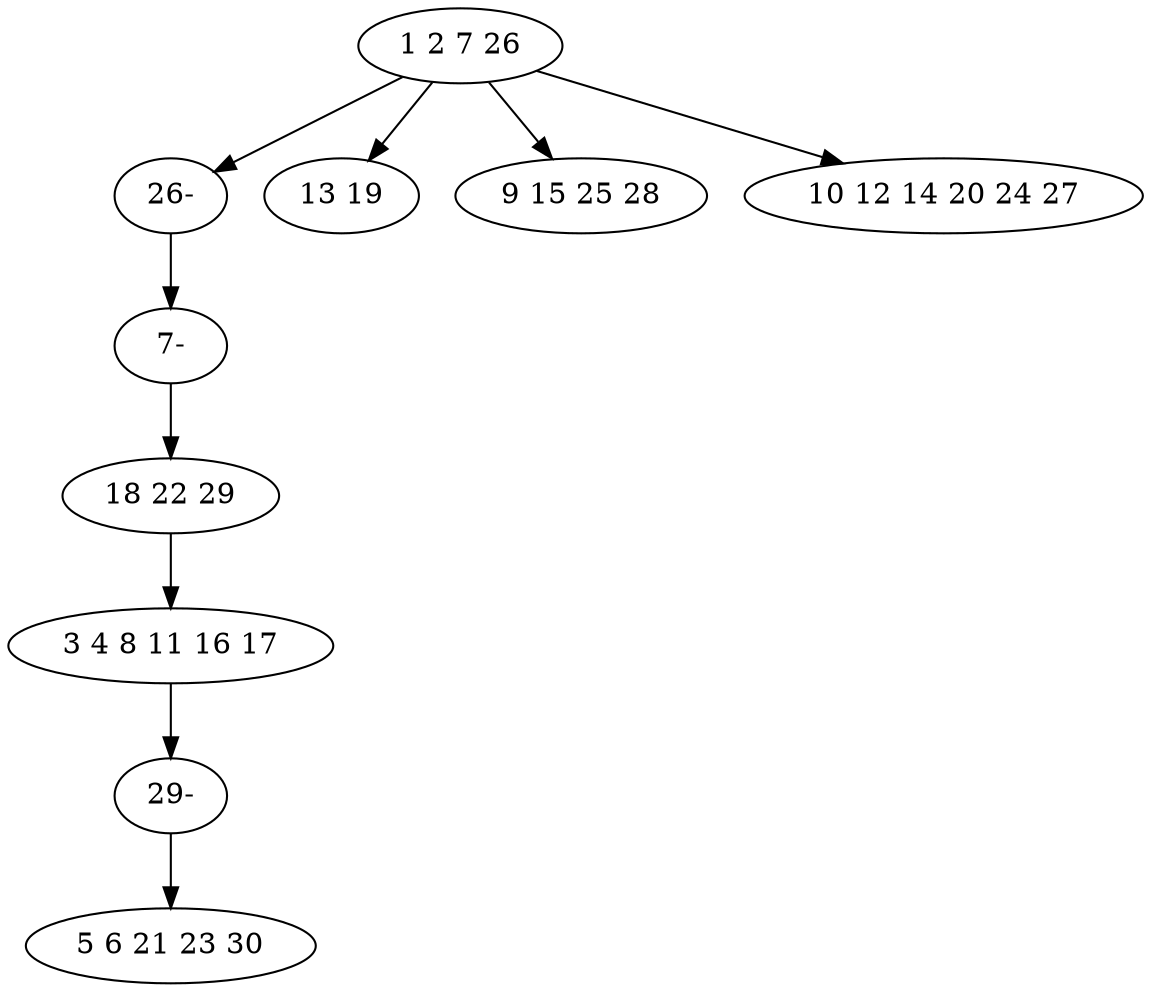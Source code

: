 digraph true_tree {
	"0" -> "7"
	"1" -> "2"
	"0" -> "3"
	"0" -> "4"
	"2" -> "8"
	"0" -> "6"
	"7" -> "9"
	"8" -> "5"
	"9" -> "1"
	"0" [label="1 2 7 26"];
	"1" [label="18 22 29"];
	"2" [label="3 4 8 11 16 17"];
	"3" [label="13 19"];
	"4" [label="9 15 25 28"];
	"5" [label="5 6 21 23 30"];
	"6" [label="10 12 14 20 24 27"];
	"7" [label="26-"];
	"8" [label="29-"];
	"9" [label="7-"];
}
